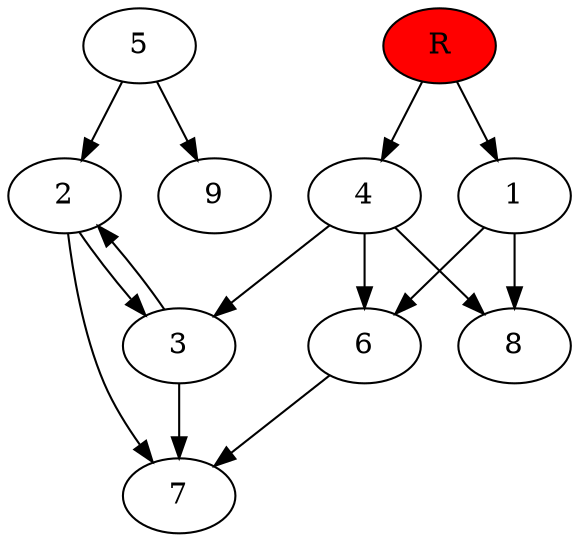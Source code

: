 digraph prb75015 {
	1
	2
	3
	4
	5
	6
	7
	8
	R [fillcolor="#ff0000" style=filled]
	1 -> 6
	1 -> 8
	2 -> 3
	2 -> 7
	3 -> 2
	3 -> 7
	4 -> 3
	4 -> 6
	4 -> 8
	5 -> 2
	5 -> 9
	6 -> 7
	R -> 1
	R -> 4
}
